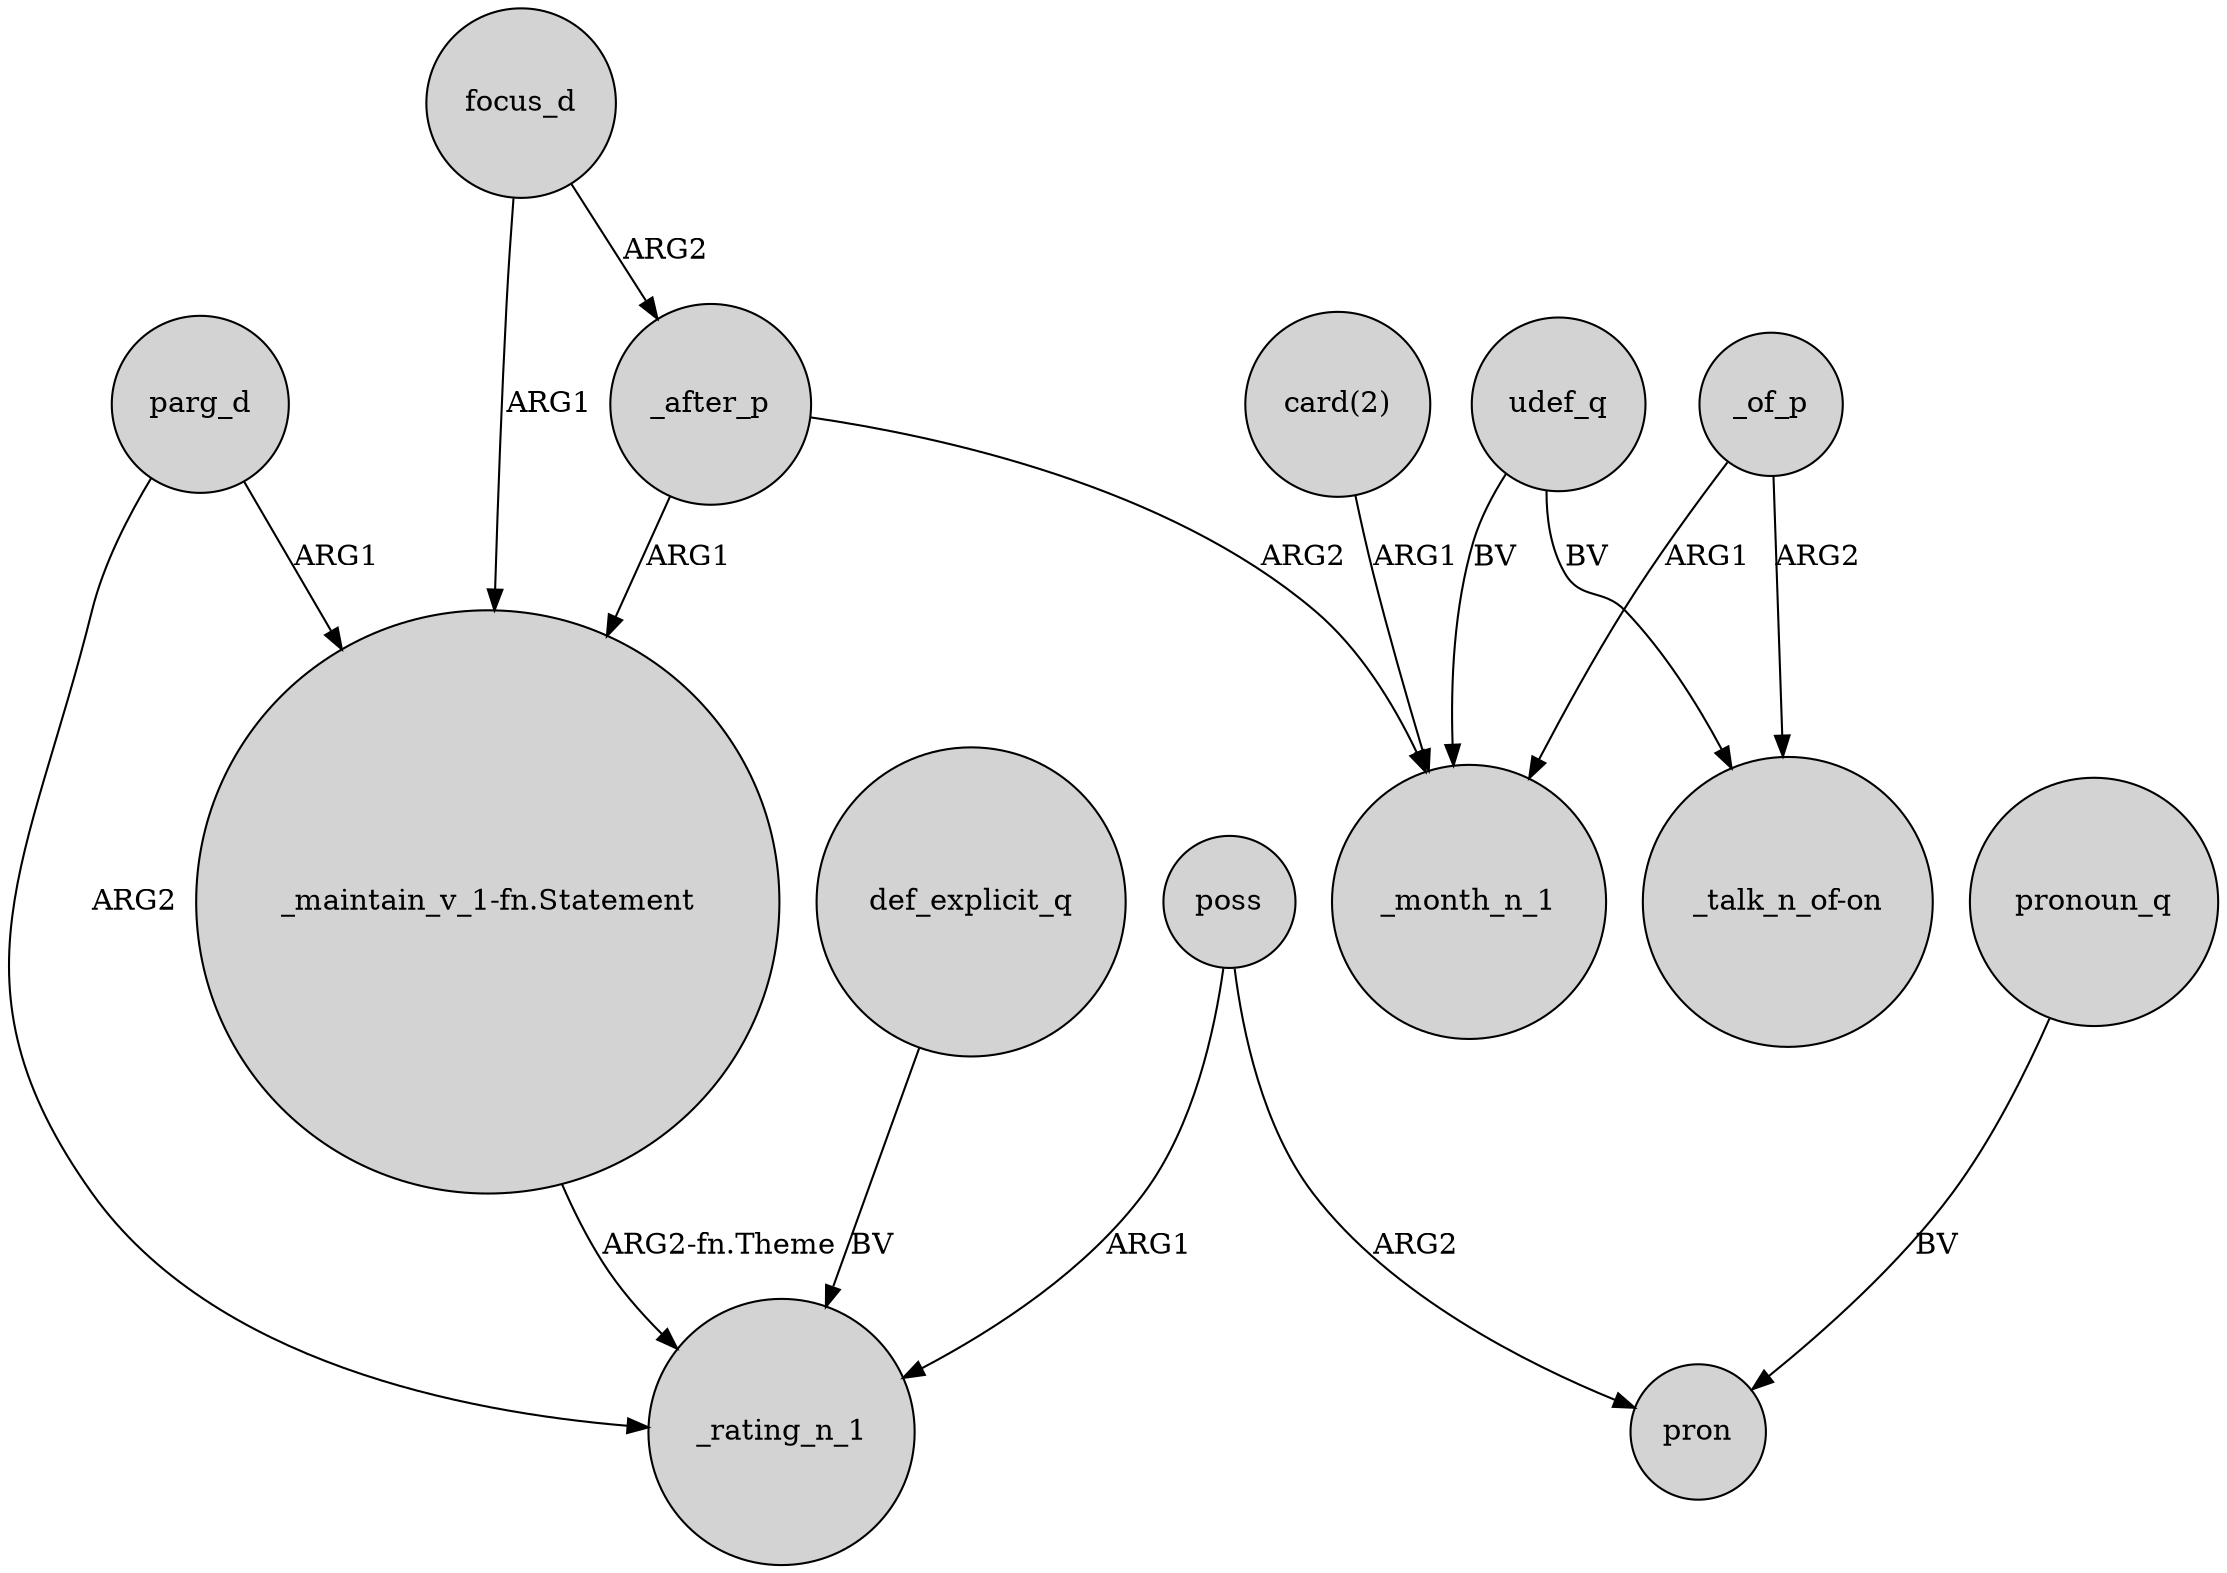 digraph {
	node [shape=circle style=filled]
	poss -> _rating_n_1 [label=ARG1]
	def_explicit_q -> _rating_n_1 [label=BV]
	"_maintain_v_1-fn.Statement" -> _rating_n_1 [label="ARG2-fn.Theme"]
	"card(2)" -> _month_n_1 [label=ARG1]
	parg_d -> "_maintain_v_1-fn.Statement" [label=ARG1]
	_after_p -> "_maintain_v_1-fn.Statement" [label=ARG1]
	focus_d -> "_maintain_v_1-fn.Statement" [label=ARG1]
	udef_q -> "_talk_n_of-on" [label=BV]
	focus_d -> _after_p [label=ARG2]
	poss -> pron [label=ARG2]
	udef_q -> _month_n_1 [label=BV]
	_after_p -> _month_n_1 [label=ARG2]
	_of_p -> _month_n_1 [label=ARG1]
	_of_p -> "_talk_n_of-on" [label=ARG2]
	parg_d -> _rating_n_1 [label=ARG2]
	pronoun_q -> pron [label=BV]
}
